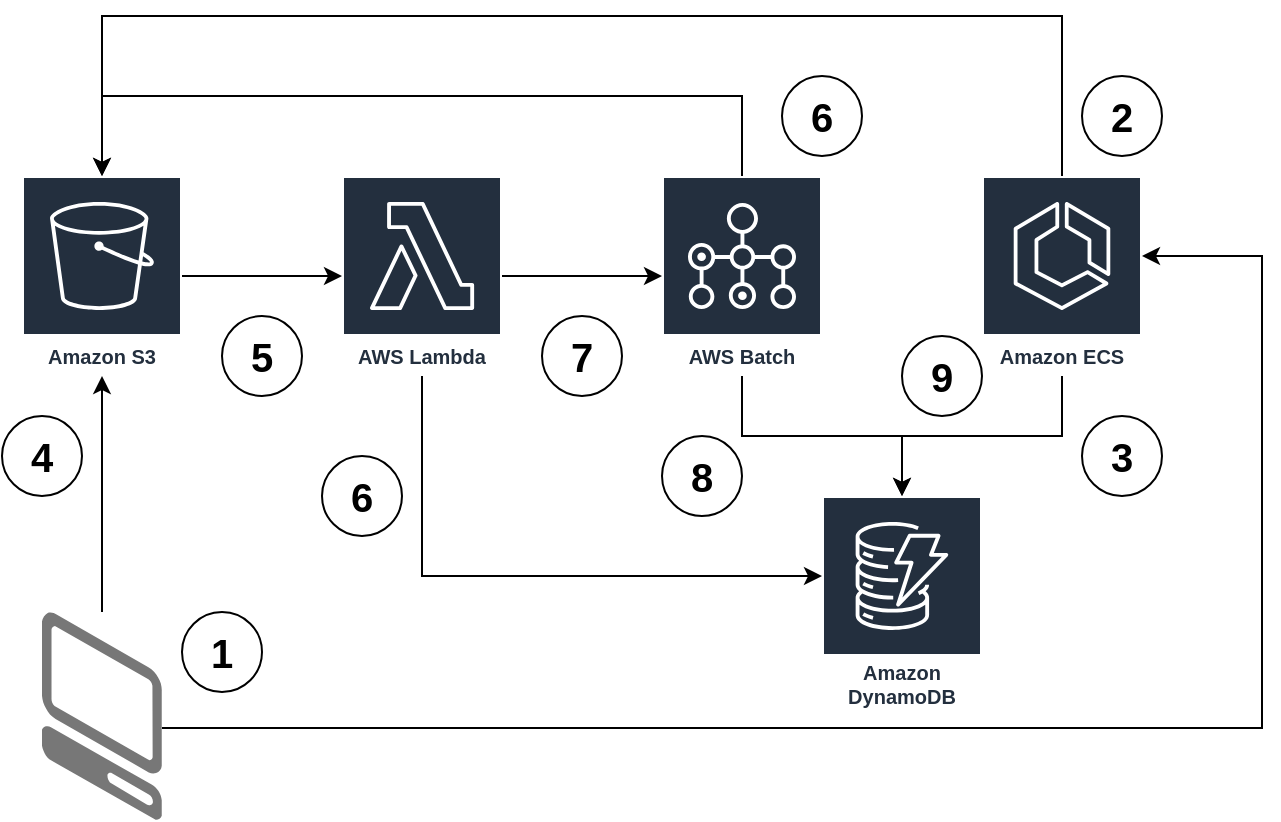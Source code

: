 <mxfile version="10.6.6" type="device"><diagram id="X-tttKUtSVDutYRgsdBx" name="Page-1"><mxGraphModel dx="918" dy="727" grid="1" gridSize="10" guides="1" tooltips="1" connect="1" arrows="1" fold="1" page="1" pageScale="1" pageWidth="850" pageHeight="1100" math="0" shadow="0"><root><mxCell id="0"/><mxCell id="1" parent="0"/><mxCell id="IfIoxt5axURX3jCZi2IF-7" value="" style="edgeStyle=orthogonalEdgeStyle;rounded=0;orthogonalLoop=1;jettySize=auto;html=1;" parent="1" source="IfIoxt5axURX3jCZi2IF-1" target="IfIoxt5axURX3jCZi2IF-2" edge="1"><mxGeometry relative="1" as="geometry"/></mxCell><mxCell id="IfIoxt5axURX3jCZi2IF-1" value="Amazon S3" style="outlineConnect=0;fontColor=#232F3E;gradientColor=none;strokeColor=#ffffff;fillColor=#232F3E;dashed=0;verticalLabelPosition=middle;verticalAlign=bottom;align=center;html=1;whiteSpace=wrap;fontSize=10;fontStyle=1;spacing=3;shape=mxgraph.aws4.productIcon;prIcon=mxgraph.aws4.s3;" parent="1" vertex="1"><mxGeometry x="40" y="120" width="80" height="100" as="geometry"/></mxCell><mxCell id="IfIoxt5axURX3jCZi2IF-8" value="" style="edgeStyle=orthogonalEdgeStyle;rounded=0;orthogonalLoop=1;jettySize=auto;html=1;" parent="1" source="IfIoxt5axURX3jCZi2IF-2" target="IfIoxt5axURX3jCZi2IF-3" edge="1"><mxGeometry relative="1" as="geometry"/></mxCell><mxCell id="M8uqeLbpy2qX_QYPpJfC-5" value="" style="edgeStyle=orthogonalEdgeStyle;rounded=0;orthogonalLoop=1;jettySize=auto;html=1;" edge="1" parent="1" source="IfIoxt5axURX3jCZi2IF-2" target="IfIoxt5axURX3jCZi2IF-5"><mxGeometry relative="1" as="geometry"><mxPoint x="240" y="300" as="targetPoint"/><Array as="points"><mxPoint x="240" y="320"/></Array></mxGeometry></mxCell><mxCell id="IfIoxt5axURX3jCZi2IF-2" value="AWS Lambda" style="outlineConnect=0;fontColor=#232F3E;gradientColor=none;strokeColor=#ffffff;fillColor=#232F3E;dashed=0;verticalLabelPosition=middle;verticalAlign=bottom;align=center;html=1;whiteSpace=wrap;fontSize=10;fontStyle=1;spacing=3;shape=mxgraph.aws4.productIcon;prIcon=mxgraph.aws4.lambda;" parent="1" vertex="1"><mxGeometry x="200" y="120" width="80" height="100" as="geometry"/></mxCell><mxCell id="IfIoxt5axURX3jCZi2IF-11" value="" style="edgeStyle=orthogonalEdgeStyle;rounded=0;orthogonalLoop=1;jettySize=auto;html=1;" parent="1" source="IfIoxt5axURX3jCZi2IF-3" target="IfIoxt5axURX3jCZi2IF-5" edge="1"><mxGeometry relative="1" as="geometry"><mxPoint x="400" y="300" as="targetPoint"/></mxGeometry></mxCell><mxCell id="M8uqeLbpy2qX_QYPpJfC-2" value="" style="edgeStyle=orthogonalEdgeStyle;rounded=0;orthogonalLoop=1;jettySize=auto;html=1;" edge="1" parent="1" source="IfIoxt5axURX3jCZi2IF-3" target="IfIoxt5axURX3jCZi2IF-1"><mxGeometry relative="1" as="geometry"><mxPoint x="400" y="40" as="targetPoint"/><Array as="points"><mxPoint x="400" y="80"/><mxPoint x="80" y="80"/></Array></mxGeometry></mxCell><mxCell id="IfIoxt5axURX3jCZi2IF-3" value="AWS Batch" style="outlineConnect=0;fontColor=#232F3E;gradientColor=none;strokeColor=#ffffff;fillColor=#232F3E;dashed=0;verticalLabelPosition=middle;verticalAlign=bottom;align=center;html=1;whiteSpace=wrap;fontSize=10;fontStyle=1;spacing=3;shape=mxgraph.aws4.productIcon;prIcon=mxgraph.aws4.batch;" parent="1" vertex="1"><mxGeometry x="360" y="120" width="80" height="100" as="geometry"/></mxCell><mxCell id="IfIoxt5axURX3jCZi2IF-13" value="" style="edgeStyle=orthogonalEdgeStyle;rounded=0;orthogonalLoop=1;jettySize=auto;html=1;" parent="1" source="IfIoxt5axURX3jCZi2IF-4" target="IfIoxt5axURX3jCZi2IF-5" edge="1"><mxGeometry relative="1" as="geometry"><mxPoint x="560" y="330" as="targetPoint"/></mxGeometry></mxCell><mxCell id="IfIoxt5axURX3jCZi2IF-20" value="" style="edgeStyle=orthogonalEdgeStyle;rounded=0;orthogonalLoop=1;jettySize=auto;html=1;" parent="1" source="IfIoxt5axURX3jCZi2IF-4" target="IfIoxt5axURX3jCZi2IF-1" edge="1"><mxGeometry relative="1" as="geometry"><mxPoint x="560" y="40" as="targetPoint"/><Array as="points"><mxPoint x="560" y="40"/><mxPoint x="80" y="40"/></Array></mxGeometry></mxCell><mxCell id="IfIoxt5axURX3jCZi2IF-4" value="Amazon ECS" style="outlineConnect=0;fontColor=#232F3E;gradientColor=none;strokeColor=#ffffff;fillColor=#232F3E;dashed=0;verticalLabelPosition=middle;verticalAlign=bottom;align=center;html=1;whiteSpace=wrap;fontSize=10;fontStyle=1;spacing=3;shape=mxgraph.aws4.productIcon;prIcon=mxgraph.aws4.ecs;" parent="1" vertex="1"><mxGeometry x="520" y="120" width="80" height="100" as="geometry"/></mxCell><mxCell id="IfIoxt5axURX3jCZi2IF-5" value="Amazon DynamoDB" style="outlineConnect=0;fontColor=#232F3E;gradientColor=none;strokeColor=#ffffff;fillColor=#232F3E;dashed=0;verticalLabelPosition=middle;verticalAlign=bottom;align=center;html=1;whiteSpace=wrap;fontSize=10;fontStyle=1;spacing=3;shape=mxgraph.aws4.productIcon;prIcon=mxgraph.aws4.dynamodb;" parent="1" vertex="1"><mxGeometry x="440" y="280" width="80" height="110" as="geometry"/></mxCell><mxCell id="IfIoxt5axURX3jCZi2IF-16" value="" style="edgeStyle=orthogonalEdgeStyle;rounded=0;orthogonalLoop=1;jettySize=auto;html=1;" parent="1" source="IfIoxt5axURX3jCZi2IF-15" target="IfIoxt5axURX3jCZi2IF-1" edge="1"><mxGeometry relative="1" as="geometry"/></mxCell><mxCell id="IfIoxt5axURX3jCZi2IF-18" value="" style="edgeStyle=orthogonalEdgeStyle;rounded=0;orthogonalLoop=1;jettySize=auto;html=1;" parent="1" target="IfIoxt5axURX3jCZi2IF-4" edge="1"><mxGeometry relative="1" as="geometry"><mxPoint x="110" y="396" as="sourcePoint"/><mxPoint x="600" y="146" as="targetPoint"/><Array as="points"><mxPoint x="660" y="396"/><mxPoint x="660" y="160"/></Array></mxGeometry></mxCell><mxCell id="IfIoxt5axURX3jCZi2IF-15" value="" style="verticalLabelPosition=bottom;html=1;verticalAlign=top;strokeWidth=1;align=center;outlineConnect=0;dashed=0;outlineConnect=0;shape=mxgraph.aws3d.client;aspect=fixed;strokeColor=none;fillColor=#777777;" parent="1" vertex="1"><mxGeometry x="50" y="338" width="60" height="104" as="geometry"/></mxCell><mxCell id="IfIoxt5axURX3jCZi2IF-21" value="&lt;b&gt;&lt;font style=&quot;font-size: 20px&quot;&gt;1&lt;/font&gt;&lt;/b&gt;" style="ellipse;whiteSpace=wrap;html=1;aspect=fixed;" parent="1" vertex="1"><mxGeometry x="120" y="338" width="40" height="40" as="geometry"/></mxCell><mxCell id="IfIoxt5axURX3jCZi2IF-22" value="&lt;b&gt;&lt;font style=&quot;font-size: 20px&quot;&gt;2&lt;/font&gt;&lt;/b&gt;" style="ellipse;whiteSpace=wrap;html=1;aspect=fixed;" parent="1" vertex="1"><mxGeometry x="570" y="70" width="40" height="40" as="geometry"/></mxCell><mxCell id="IfIoxt5axURX3jCZi2IF-23" value="&lt;b&gt;&lt;font style=&quot;font-size: 20px&quot;&gt;4&lt;/font&gt;&lt;/b&gt;" style="ellipse;whiteSpace=wrap;html=1;aspect=fixed;" parent="1" vertex="1"><mxGeometry x="30" y="240" width="40" height="40" as="geometry"/></mxCell><mxCell id="IfIoxt5axURX3jCZi2IF-24" value="&lt;b&gt;&lt;font style=&quot;font-size: 20px&quot;&gt;5&lt;/font&gt;&lt;/b&gt;" style="ellipse;whiteSpace=wrap;html=1;aspect=fixed;" parent="1" vertex="1"><mxGeometry x="140" y="190" width="40" height="40" as="geometry"/></mxCell><mxCell id="IfIoxt5axURX3jCZi2IF-25" value="&lt;b&gt;&lt;font style=&quot;font-size: 20px&quot;&gt;7&lt;/font&gt;&lt;/b&gt;" style="ellipse;whiteSpace=wrap;html=1;aspect=fixed;" parent="1" vertex="1"><mxGeometry x="300" y="190" width="40" height="40" as="geometry"/></mxCell><mxCell id="IfIoxt5axURX3jCZi2IF-26" value="&lt;b&gt;&lt;font style=&quot;font-size: 20px&quot;&gt;3&lt;/font&gt;&lt;/b&gt;" style="ellipse;whiteSpace=wrap;html=1;aspect=fixed;" parent="1" vertex="1"><mxGeometry x="570" y="240" width="40" height="40" as="geometry"/></mxCell><mxCell id="IfIoxt5axURX3jCZi2IF-27" value="&lt;b&gt;&lt;font style=&quot;font-size: 20px&quot;&gt;8&lt;/font&gt;&lt;/b&gt;" style="ellipse;whiteSpace=wrap;html=1;aspect=fixed;" parent="1" vertex="1"><mxGeometry x="360" y="250" width="40" height="40" as="geometry"/></mxCell><mxCell id="IfIoxt5axURX3jCZi2IF-28" value="&lt;b&gt;&lt;font style=&quot;font-size: 20px&quot;&gt;9&lt;/font&gt;&lt;/b&gt;" style="ellipse;whiteSpace=wrap;html=1;aspect=fixed;" parent="1" vertex="1"><mxGeometry x="480" y="200" width="40" height="40" as="geometry"/></mxCell><mxCell id="M8uqeLbpy2qX_QYPpJfC-3" value="&lt;b&gt;&lt;font style=&quot;font-size: 20px&quot;&gt;6&lt;/font&gt;&lt;/b&gt;" style="ellipse;whiteSpace=wrap;html=1;aspect=fixed;" vertex="1" parent="1"><mxGeometry x="420" y="70" width="40" height="40" as="geometry"/></mxCell><mxCell id="M8uqeLbpy2qX_QYPpJfC-6" value="&lt;b&gt;&lt;font style=&quot;font-size: 20px&quot;&gt;6&lt;/font&gt;&lt;/b&gt;" style="ellipse;whiteSpace=wrap;html=1;aspect=fixed;" vertex="1" parent="1"><mxGeometry x="190" y="260" width="40" height="40" as="geometry"/></mxCell></root></mxGraphModel></diagram></mxfile>